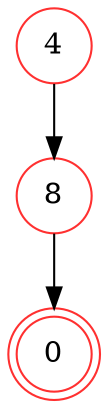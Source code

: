 digraph {   
    node [shape = doublecircle, color = firebrick1] 0 ;
    node [shape = circle];
    node [color= firebrick1];
    4 -> 8 -> 0;	
}